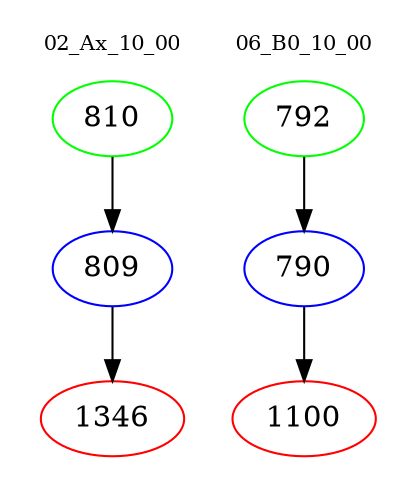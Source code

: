 digraph{
subgraph cluster_0 {
color = white
label = "02_Ax_10_00";
fontsize=10;
T0_810 [label="810", color="green"]
T0_810 -> T0_809 [color="black"]
T0_809 [label="809", color="blue"]
T0_809 -> T0_1346 [color="black"]
T0_1346 [label="1346", color="red"]
}
subgraph cluster_1 {
color = white
label = "06_B0_10_00";
fontsize=10;
T1_792 [label="792", color="green"]
T1_792 -> T1_790 [color="black"]
T1_790 [label="790", color="blue"]
T1_790 -> T1_1100 [color="black"]
T1_1100 [label="1100", color="red"]
}
}
